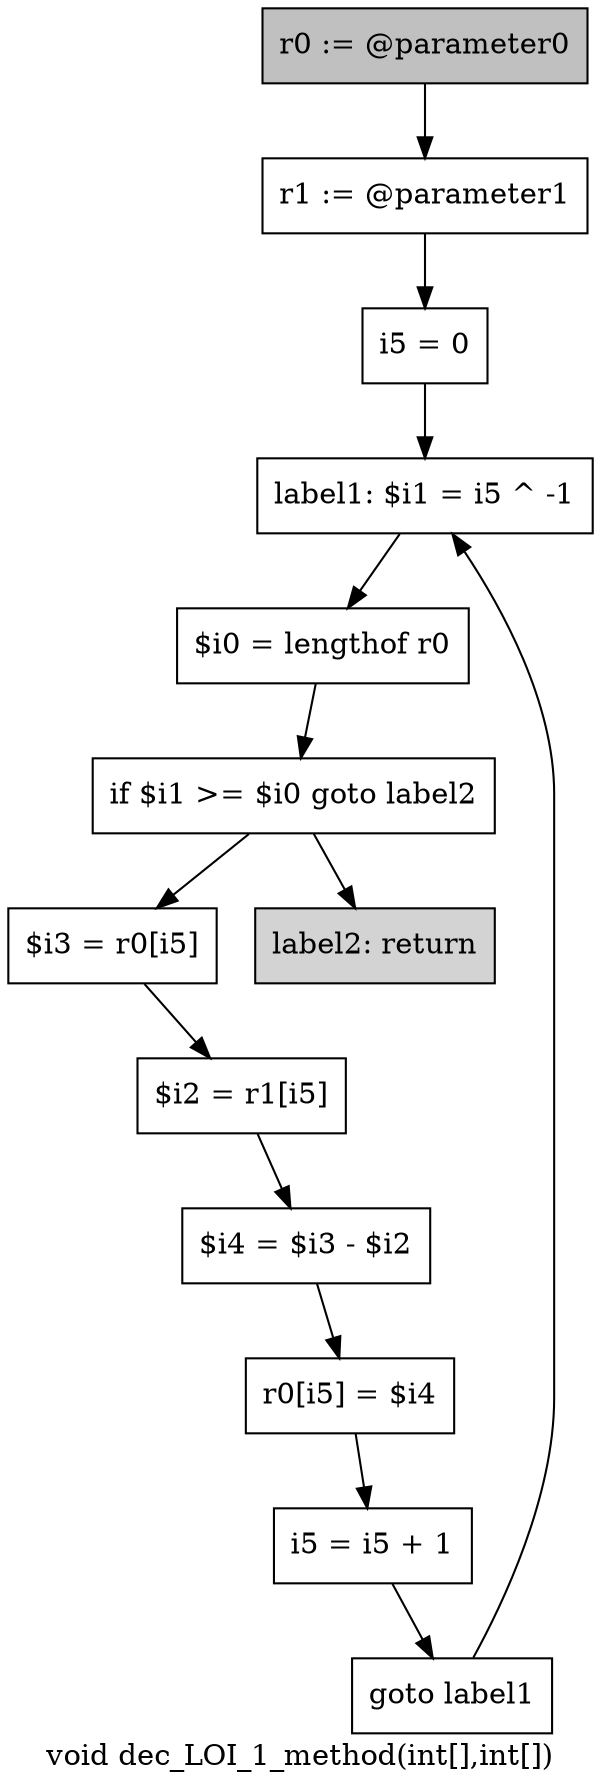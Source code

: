 digraph "void dec_LOI_1_method(int[],int[])" {
    label="void dec_LOI_1_method(int[],int[])";
    node [shape=box];
    "0" [style=filled,fillcolor=gray,label="r0 := @parameter0",];
    "1" [label="r1 := @parameter1",];
    "0"->"1";
    "2" [label="i5 = 0",];
    "1"->"2";
    "3" [label="label1: $i1 = i5 ^ -1",];
    "2"->"3";
    "4" [label="$i0 = lengthof r0",];
    "3"->"4";
    "5" [label="if $i1 >= $i0 goto label2",];
    "4"->"5";
    "6" [label="$i3 = r0[i5]",];
    "5"->"6";
    "12" [style=filled,fillcolor=lightgray,label="label2: return",];
    "5"->"12";
    "7" [label="$i2 = r1[i5]",];
    "6"->"7";
    "8" [label="$i4 = $i3 - $i2",];
    "7"->"8";
    "9" [label="r0[i5] = $i4",];
    "8"->"9";
    "10" [label="i5 = i5 + 1",];
    "9"->"10";
    "11" [label="goto label1",];
    "10"->"11";
    "11"->"3";
}
